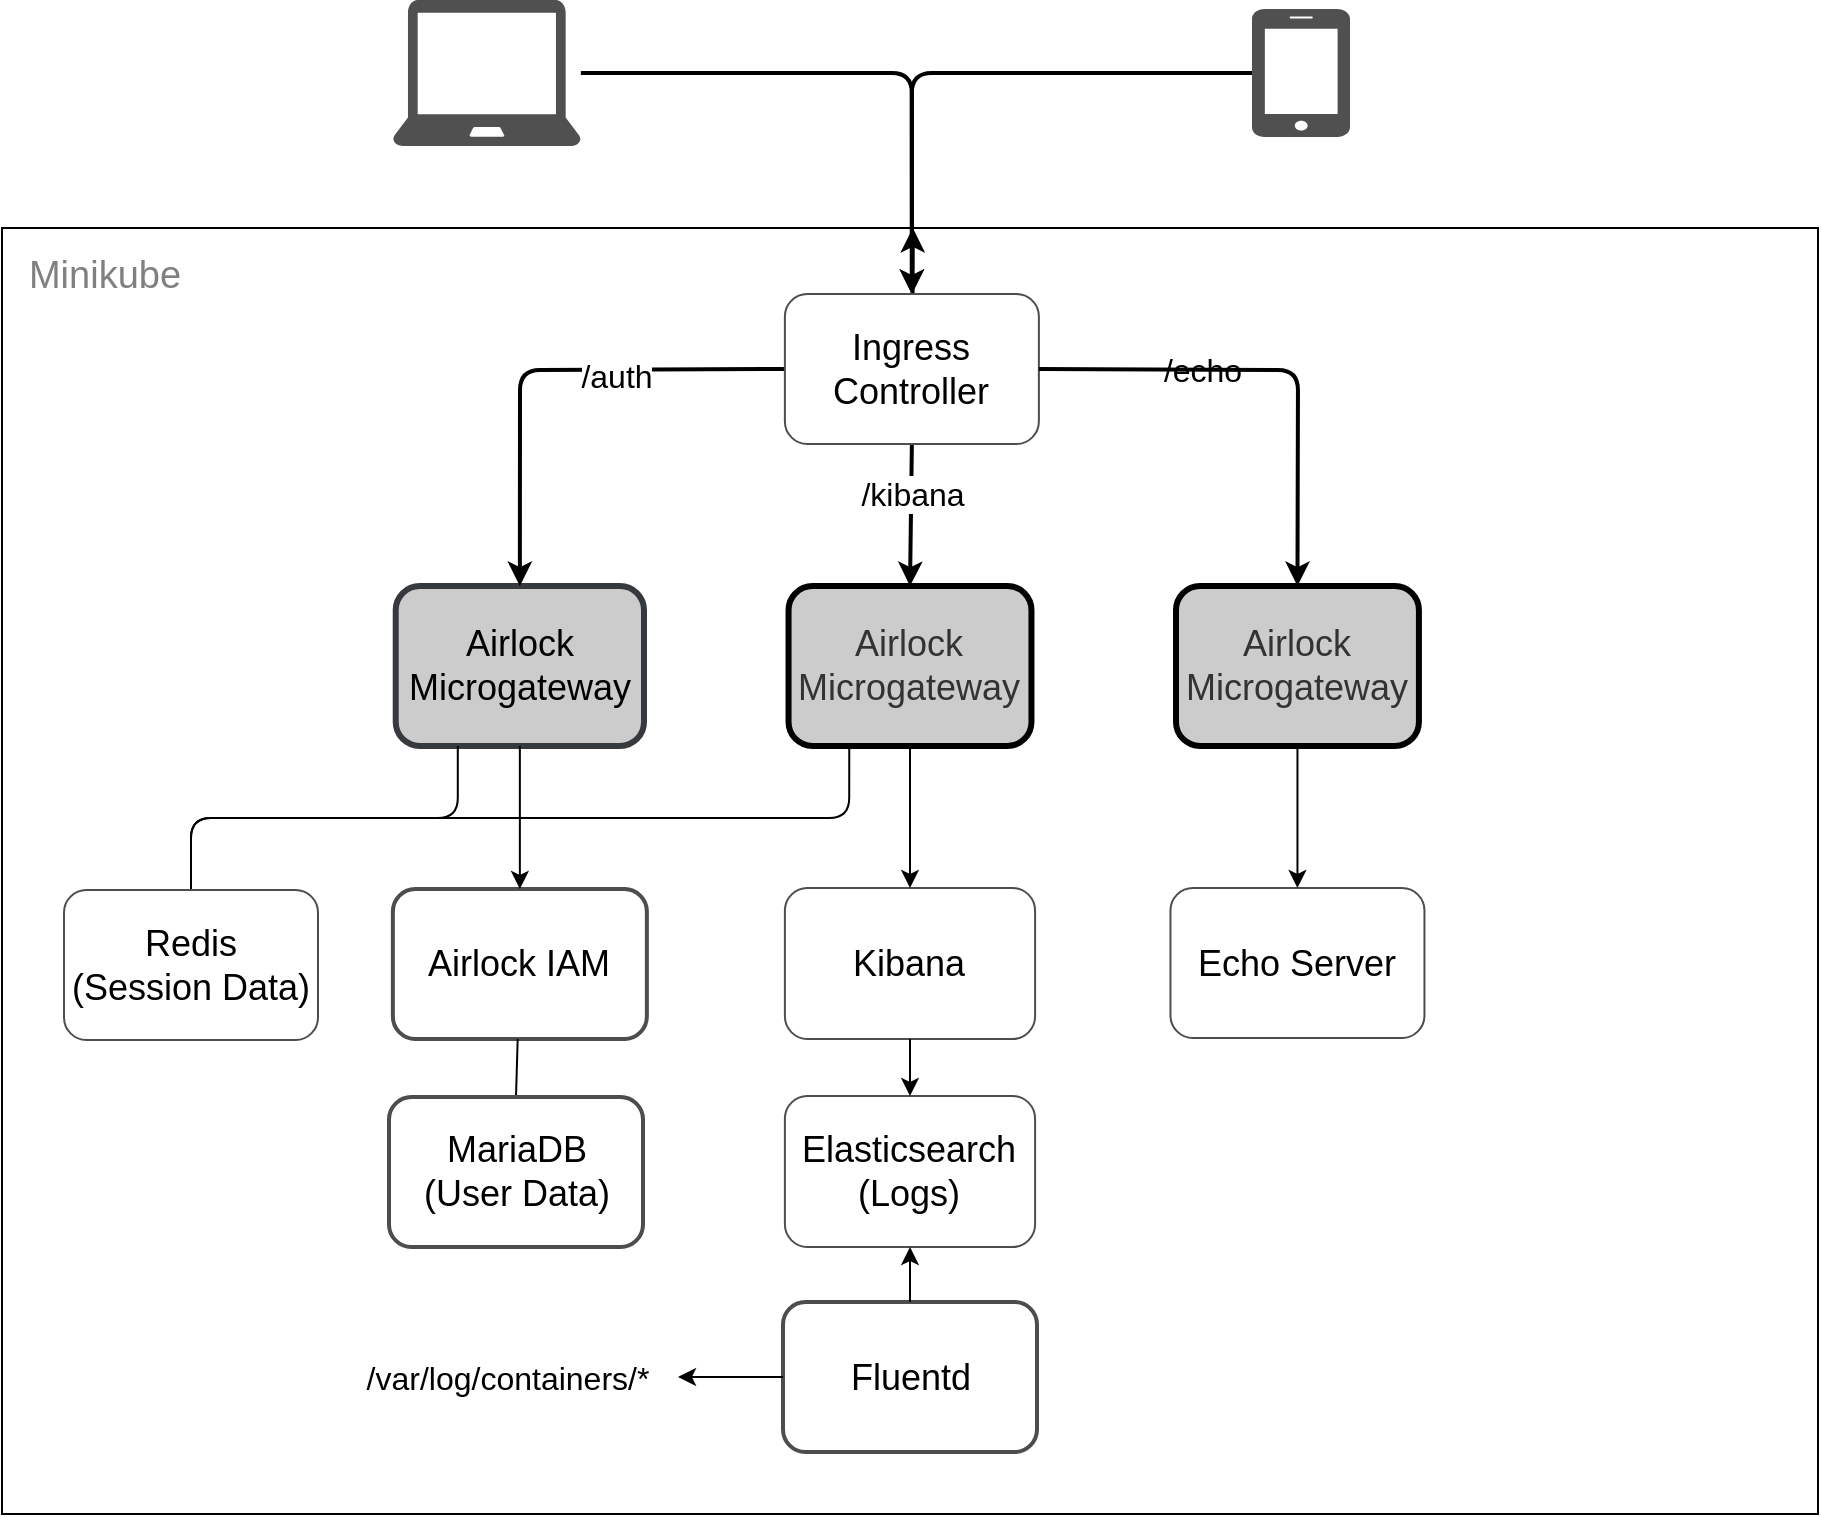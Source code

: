 <mxfile version="14.4.3" type="device"><diagram id="WI9T0HZ2pTsCkuznbFz-" name="Page-1"><mxGraphModel dx="1106" dy="1657" grid="0" gridSize="10" guides="1" tooltips="1" connect="1" arrows="1" fold="1" page="1" pageScale="1" pageWidth="1169" pageHeight="827" math="0" shadow="0"><root><mxCell id="0"/><mxCell id="1" parent="0"/><mxCell id="zPxd7f9gdu0ujB_dVy6X-59" value="" style="rounded=0;whiteSpace=wrap;html=1;shadow=0;glass=0;sketch=0;strokeColor=#000000;strokeWidth=1;fillColor=none;" parent="1" vertex="1"><mxGeometry x="140" y="-696" width="908" height="643" as="geometry"/></mxCell><mxCell id="w9wuaRJPN0vWNbS5Cw9o-62" value="" style="pointerEvents=1;shadow=0;dashed=0;html=1;strokeColor=none;fillColor=#505050;labelPosition=center;verticalLabelPosition=bottom;verticalAlign=top;outlineConnect=0;align=center;shape=mxgraph.office.devices.laptop;fontStyle=1" parent="1" vertex="1"><mxGeometry x="335.43" y="-810" width="94" height="73" as="geometry"/></mxCell><mxCell id="5LJMf_2BfoSnGEr0R3gu-9" value="" style="group" parent="1" vertex="1" connectable="0"><mxGeometry x="765" y="-805.5" width="49" height="64" as="geometry"/></mxCell><mxCell id="l-q5ioN7zxDLsIIErkMB-75" value="" style="pointerEvents=1;shadow=0;dashed=0;html=1;strokeColor=none;fillColor=#505050;labelPosition=center;verticalLabelPosition=bottom;verticalAlign=top;outlineConnect=0;align=center;shape=mxgraph.office.devices.cell_phone_iphone_proportional;fontStyle=1" parent="5LJMf_2BfoSnGEr0R3gu-9" vertex="1"><mxGeometry width="49.0" height="64.0" as="geometry"/></mxCell><mxCell id="l-q5ioN7zxDLsIIErkMB-66" value="&lt;font style=&quot;font-size: 18px;&quot;&gt;Airlock Microgateway&lt;/font&gt;" style="rounded=1;whiteSpace=wrap;html=1;align=center;fontColor=#333333;fontSize=18;fontStyle=0;labelBackgroundColor=none;strokeWidth=3;shadow=0;fillColor=#CCCCCC;" parent="1" vertex="1"><mxGeometry x="727" y="-517" width="121.46" height="80" as="geometry"/></mxCell><mxCell id="l-q5ioN7zxDLsIIErkMB-79" value="Minikube" style="text;html=1;align=center;verticalAlign=middle;resizable=0;points=[];autosize=1;fontSize=19;labelBackgroundColor=none;fontStyle=0;fontColor=#808080;" parent="1" vertex="1"><mxGeometry x="147.998" y="-686" width="86" height="27" as="geometry"/></mxCell><mxCell id="w9wuaRJPN0vWNbS5Cw9o-79" value="&lt;font style=&quot;font-size: 18px;&quot;&gt;Airlock IAM&lt;/font&gt;" style="rounded=1;whiteSpace=wrap;html=1;strokeColor=#4D4D4D;fillColor=#ffffff;align=center;labelBackgroundColor=none;fontSize=18;fontStyle=0;fontColor=#000000;strokeWidth=2;shadow=0;" parent="1" vertex="1"><mxGeometry x="335.43" y="-365.5" width="127" height="75" as="geometry"/></mxCell><mxCell id="zPxd7f9gdu0ujB_dVy6X-16" value="&lt;font style=&quot;font-size: 18px;&quot;&gt;Airlock Microgateway&lt;/font&gt;" style="rounded=1;whiteSpace=wrap;html=1;align=center;fontSize=18;fontStyle=0;labelBackgroundColor=none;strokeWidth=3;strokeColor=#36393d;shadow=0;sketch=0;glass=0;fillColor=#CCCCCC;" parent="1" vertex="1"><mxGeometry x="336.86" y="-517" width="124.14" height="80" as="geometry"/></mxCell><mxCell id="zPxd7f9gdu0ujB_dVy6X-21" value="" style="endArrow=none;html=1;exitX=0.5;exitY=0;exitDx=0;exitDy=0;" parent="1" source="lVdv-ffWIgl_E9PSQNQW-1" target="w9wuaRJPN0vWNbS5Cw9o-79" edge="1"><mxGeometry x="282" y="-432.5" width="50" height="50" as="geometry"><mxPoint x="397.585" y="-148.25" as="sourcePoint"/><mxPoint x="176" y="-221.5" as="targetPoint"/></mxGeometry></mxCell><mxCell id="zPxd7f9gdu0ujB_dVy6X-25" value="&lt;font style=&quot;font-size: 18px;&quot;&gt;Echo Server&lt;/font&gt;" style="rounded=1;whiteSpace=wrap;html=1;strokeColor=#4D4D4D;fillColor=#ffffff;align=center;labelBackgroundColor=none;fontSize=18;fontStyle=0;fontColor=#000000;strokeWidth=1;" parent="1" vertex="1"><mxGeometry x="724.23" y="-366" width="127" height="75" as="geometry"/></mxCell><mxCell id="zPxd7f9gdu0ujB_dVy6X-27" value="&lt;font style=&quot;font-size: 18px;&quot;&gt;Kibana&lt;/font&gt;" style="rounded=1;whiteSpace=wrap;html=1;strokeColor=#4D4D4D;fillColor=#ffffff;align=center;labelBackgroundColor=none;fontSize=18;fontStyle=0;fontColor=#000000;strokeWidth=1;" parent="1" vertex="1"><mxGeometry x="531.44" y="-366" width="125.11" height="75.5" as="geometry"/></mxCell><mxCell id="zPxd7f9gdu0ujB_dVy6X-37" value="" style="endArrow=none;startArrow=none;html=1;edgeStyle=orthogonalEdgeStyle;startFill=0;endFill=0;entryX=0.25;entryY=1;entryDx=0;entryDy=0;exitX=0.5;exitY=0;exitDx=0;exitDy=0;" parent="1" source="lVdv-ffWIgl_E9PSQNQW-7" target="zPxd7f9gdu0ujB_dVy6X-16" edge="1"><mxGeometry width="50" height="50" relative="1" as="geometry"><mxPoint x="277" y="-412.5" as="sourcePoint"/><mxPoint x="189" y="-451" as="targetPoint"/></mxGeometry></mxCell><mxCell id="zPxd7f9gdu0ujB_dVy6X-39" value="" style="endArrow=none;startArrow=none;html=1;edgeStyle=orthogonalEdgeStyle;startFill=0;endFill=0;entryX=0.25;entryY=1;entryDx=0;entryDy=0;exitX=0.5;exitY=0;exitDx=0;exitDy=0;" parent="1" source="lVdv-ffWIgl_E9PSQNQW-7" target="zPxd7f9gdu0ujB_dVy6X-17" edge="1"><mxGeometry width="50" height="50" relative="1" as="geometry"><mxPoint x="277" y="-412.5" as="sourcePoint"/><mxPoint x="471.0" y="-467" as="targetPoint"/></mxGeometry></mxCell><mxCell id="zPxd7f9gdu0ujB_dVy6X-48" style="edgeStyle=orthogonalEdgeStyle;rounded=1;orthogonalLoop=1;jettySize=auto;html=1;fontColor=#000000;strokeWidth=2;fontSize=11;fontStyle=1;entryX=0.5;entryY=0;entryDx=0;entryDy=0;" parent="1" source="l-q5ioN7zxDLsIIErkMB-75" target="lVdv-ffWIgl_E9PSQNQW-13" edge="1"><mxGeometry relative="1" as="geometry"><mxPoint x="642.5" y="-648" as="targetPoint"/><Array as="points"/><mxPoint x="579" y="-695" as="sourcePoint"/></mxGeometry></mxCell><mxCell id="zPxd7f9gdu0ujB_dVy6X-49" style="edgeStyle=orthogonalEdgeStyle;rounded=1;orthogonalLoop=1;jettySize=auto;html=1;fontColor=#000000;strokeWidth=2;fontSize=11;fontStyle=1;entryX=0.5;entryY=0;entryDx=0;entryDy=0;" parent="1" source="w9wuaRJPN0vWNbS5Cw9o-62" target="lVdv-ffWIgl_E9PSQNQW-13" edge="1"><mxGeometry relative="1" as="geometry"><mxPoint x="642.5" y="-648" as="targetPoint"/><Array as="points"/><mxPoint x="688.6" y="-694" as="sourcePoint"/></mxGeometry></mxCell><mxCell id="zPxd7f9gdu0ujB_dVy6X-62" value="" style="endArrow=classic;html=1;strokeWidth=2;entryX=0.5;entryY=0;entryDx=0;entryDy=0;exitX=0;exitY=0.5;exitDx=0;exitDy=0;" parent="1" source="lVdv-ffWIgl_E9PSQNQW-13" target="zPxd7f9gdu0ujB_dVy6X-16" edge="1"><mxGeometry width="50" height="50" relative="1" as="geometry"><mxPoint x="464" y="-583" as="sourcePoint"/><mxPoint x="441.5" y="-535" as="targetPoint"/><Array as="points"><mxPoint x="399" y="-625"/></Array></mxGeometry></mxCell><mxCell id="zPxd7f9gdu0ujB_dVy6X-68" value="/auth" style="edgeLabel;html=1;align=center;verticalAlign=middle;resizable=0;points=[];fontSize=16;" parent="zPxd7f9gdu0ujB_dVy6X-62" vertex="1" connectable="0"><mxGeometry x="-0.294" y="3" relative="1" as="geometry"><mxPoint as="offset"/></mxGeometry></mxCell><mxCell id="zPxd7f9gdu0ujB_dVy6X-64" value="" style="endArrow=classic;html=1;strokeWidth=2;exitX=0.5;exitY=1;exitDx=0;exitDy=0;" parent="1" source="lVdv-ffWIgl_E9PSQNQW-13" target="zPxd7f9gdu0ujB_dVy6X-59" edge="1"><mxGeometry width="50" height="50" relative="1" as="geometry"><mxPoint x="672" y="-579" as="sourcePoint"/><mxPoint x="672.23" y="-510" as="targetPoint"/><Array as="points"/></mxGeometry></mxCell><mxCell id="zPxd7f9gdu0ujB_dVy6X-65" value="/echo" style="edgeLabel;html=1;align=center;verticalAlign=middle;resizable=0;points=[];fontSize=16;" parent="zPxd7f9gdu0ujB_dVy6X-64" vertex="1" connectable="0"><mxGeometry x="-0.312" relative="1" as="geometry"><mxPoint as="offset"/></mxGeometry></mxCell><mxCell id="zPxd7f9gdu0ujB_dVy6X-66" value="" style="endArrow=classic;html=1;strokeWidth=2;exitX=0.5;exitY=1;exitDx=0;exitDy=0;entryX=0.5;entryY=0;entryDx=0;entryDy=0;" parent="1" source="lVdv-ffWIgl_E9PSQNQW-13" target="zPxd7f9gdu0ujB_dVy6X-17" edge="1"><mxGeometry width="50" height="50" relative="1" as="geometry"><mxPoint x="767" y="-608" as="sourcePoint"/><mxPoint x="782.67" y="-535" as="targetPoint"/><Array as="points"/></mxGeometry></mxCell><mxCell id="zPxd7f9gdu0ujB_dVy6X-67" value="/kibana" style="edgeLabel;html=1;align=center;verticalAlign=middle;resizable=0;points=[];fontSize=16;" parent="zPxd7f9gdu0ujB_dVy6X-66" vertex="1" connectable="0"><mxGeometry x="-0.312" relative="1" as="geometry"><mxPoint as="offset"/></mxGeometry></mxCell><mxCell id="lVdv-ffWIgl_E9PSQNQW-1" value="MariaDB&lt;br&gt;(User Data)" style="rounded=1;whiteSpace=wrap;html=1;strokeColor=#4D4D4D;fillColor=#ffffff;align=center;labelBackgroundColor=none;fontSize=18;fontStyle=0;fontColor=#000000;strokeWidth=2;shadow=0;" parent="1" vertex="1"><mxGeometry x="333.5" y="-261.5" width="127" height="75" as="geometry"/></mxCell><mxCell id="lVdv-ffWIgl_E9PSQNQW-2" value="Elasticsearch&lt;br&gt;(Logs)" style="rounded=1;whiteSpace=wrap;html=1;strokeColor=#4D4D4D;fillColor=#ffffff;align=center;labelBackgroundColor=none;fontSize=18;fontStyle=0;fontColor=#000000;strokeWidth=1;" parent="1" vertex="1"><mxGeometry x="531.44" y="-262" width="125.11" height="75.5" as="geometry"/></mxCell><mxCell id="lVdv-ffWIgl_E9PSQNQW-3" value="Fluentd" style="rounded=1;whiteSpace=wrap;html=1;strokeColor=#4D4D4D;fillColor=#ffffff;align=center;labelBackgroundColor=none;fontSize=18;fontStyle=0;fontColor=#000000;strokeWidth=2;shadow=0;" parent="1" vertex="1"><mxGeometry x="530.5" y="-159" width="127" height="75" as="geometry"/></mxCell><mxCell id="lVdv-ffWIgl_E9PSQNQW-4" value="" style="endArrow=classic;html=1;exitX=0.5;exitY=0;exitDx=0;exitDy=0;" parent="1" source="lVdv-ffWIgl_E9PSQNQW-3" target="lVdv-ffWIgl_E9PSQNQW-2" edge="1"><mxGeometry width="50" height="50" relative="1" as="geometry"><mxPoint x="557" y="-213" as="sourcePoint"/><mxPoint x="607" y="-263" as="targetPoint"/></mxGeometry></mxCell><mxCell id="lVdv-ffWIgl_E9PSQNQW-5" value="" style="endArrow=classic;html=1;entryX=0.5;entryY=0;entryDx=0;entryDy=0;exitX=0.5;exitY=1;exitDx=0;exitDy=0;" parent="1" source="zPxd7f9gdu0ujB_dVy6X-27" target="lVdv-ffWIgl_E9PSQNQW-2" edge="1"><mxGeometry width="50" height="50" relative="1" as="geometry"><mxPoint x="557" y="-213" as="sourcePoint"/><mxPoint x="607" y="-263" as="targetPoint"/></mxGeometry></mxCell><mxCell id="lVdv-ffWIgl_E9PSQNQW-6" value="" style="endArrow=classic;html=1;entryX=0.5;entryY=0;entryDx=0;entryDy=0;" parent="1" source="zPxd7f9gdu0ujB_dVy6X-17" target="zPxd7f9gdu0ujB_dVy6X-27" edge="1"><mxGeometry width="50" height="50" relative="1" as="geometry"><mxPoint x="781" y="-443" as="sourcePoint"/><mxPoint x="609" y="-264" as="targetPoint"/></mxGeometry></mxCell><mxCell id="zPxd7f9gdu0ujB_dVy6X-17" value="&lt;font style=&quot;font-size: 18px;&quot;&gt;Airlock Microgateway&lt;/font&gt;" style="rounded=1;whiteSpace=wrap;html=1;align=center;fontColor=#333333;fontSize=18;fontStyle=0;labelBackgroundColor=none;strokeWidth=3;shadow=0;fillColor=#CCCCCC;" parent="1" vertex="1"><mxGeometry x="533.27" y="-517" width="121.46" height="80" as="geometry"/></mxCell><mxCell id="lVdv-ffWIgl_E9PSQNQW-7" value="Redis&lt;br&gt;(Session Data)" style="rounded=1;whiteSpace=wrap;html=1;strokeColor=#4D4D4D;fillColor=#ffffff;align=center;labelBackgroundColor=none;fontSize=18;fontStyle=0;fontColor=#000000;strokeWidth=1;" parent="1" vertex="1"><mxGeometry x="171" y="-365" width="127" height="75" as="geometry"/></mxCell><mxCell id="lVdv-ffWIgl_E9PSQNQW-8" value="" style="endArrow=classic;html=1;exitX=0.5;exitY=1;exitDx=0;exitDy=0;entryX=0.5;entryY=0;entryDx=0;entryDy=0;" parent="1" source="zPxd7f9gdu0ujB_dVy6X-16" target="w9wuaRJPN0vWNbS5Cw9o-79" edge="1"><mxGeometry width="50" height="50" relative="1" as="geometry"><mxPoint x="559" y="-214" as="sourcePoint"/><mxPoint x="609" y="-264" as="targetPoint"/></mxGeometry></mxCell><mxCell id="lVdv-ffWIgl_E9PSQNQW-9" value="" style="endArrow=classic;html=1;exitX=0.5;exitY=1;exitDx=0;exitDy=0;entryX=0.5;entryY=0;entryDx=0;entryDy=0;" parent="1" source="l-q5ioN7zxDLsIIErkMB-66" target="zPxd7f9gdu0ujB_dVy6X-25" edge="1"><mxGeometry width="50" height="50" relative="1" as="geometry"><mxPoint x="559" y="-214" as="sourcePoint"/><mxPoint x="609" y="-264" as="targetPoint"/></mxGeometry></mxCell><mxCell id="lVdv-ffWIgl_E9PSQNQW-11" value="/var/log/containers/*" style="text;html=1;strokeColor=none;fillColor=none;align=center;verticalAlign=middle;whiteSpace=wrap;rounded=0;fontSize=16;" parent="1" vertex="1"><mxGeometry x="308" y="-131.5" width="170" height="20" as="geometry"/></mxCell><mxCell id="lVdv-ffWIgl_E9PSQNQW-12" value="" style="endArrow=classic;html=1;fontSize=16;exitX=0;exitY=0.5;exitDx=0;exitDy=0;entryX=1;entryY=0.5;entryDx=0;entryDy=0;" parent="1" source="lVdv-ffWIgl_E9PSQNQW-3" target="lVdv-ffWIgl_E9PSQNQW-11" edge="1"><mxGeometry width="50" height="50" relative="1" as="geometry"><mxPoint x="559" y="-214" as="sourcePoint"/><mxPoint x="609" y="-264" as="targetPoint"/><Array as="points"/></mxGeometry></mxCell><mxCell id="lVdv-ffWIgl_E9PSQNQW-13" value="Ingress Controller" style="rounded=1;whiteSpace=wrap;html=1;strokeColor=#4D4D4D;fillColor=#ffffff;align=center;labelBackgroundColor=none;fontSize=18;fontStyle=0;fontColor=#000000;strokeWidth=1;" parent="1" vertex="1"><mxGeometry x="531.44" y="-663" width="127" height="75" as="geometry"/></mxCell><mxCell id="Y9-w8uVikEXSAy8haEVa-3" value="" style="endArrow=classic;html=1;strokeWidth=2;exitX=1;exitY=0.5;exitDx=0;exitDy=0;entryX=0.5;entryY=0;entryDx=0;entryDy=0;" parent="1" source="lVdv-ffWIgl_E9PSQNQW-13" target="l-q5ioN7zxDLsIIErkMB-66" edge="1"><mxGeometry width="50" height="50" relative="1" as="geometry"><mxPoint x="604.94" y="-578" as="sourcePoint"/><mxPoint x="604" y="-507" as="targetPoint"/><Array as="points"><mxPoint x="788" y="-625"/></Array></mxGeometry></mxCell><mxCell id="Y9-w8uVikEXSAy8haEVa-4" value="/echo" style="edgeLabel;html=1;align=center;verticalAlign=middle;resizable=0;points=[];fontSize=16;labelBackgroundColor=none;" parent="Y9-w8uVikEXSAy8haEVa-3" vertex="1" connectable="0"><mxGeometry x="-0.312" relative="1" as="geometry"><mxPoint as="offset"/></mxGeometry></mxCell></root></mxGraphModel></diagram></mxfile>